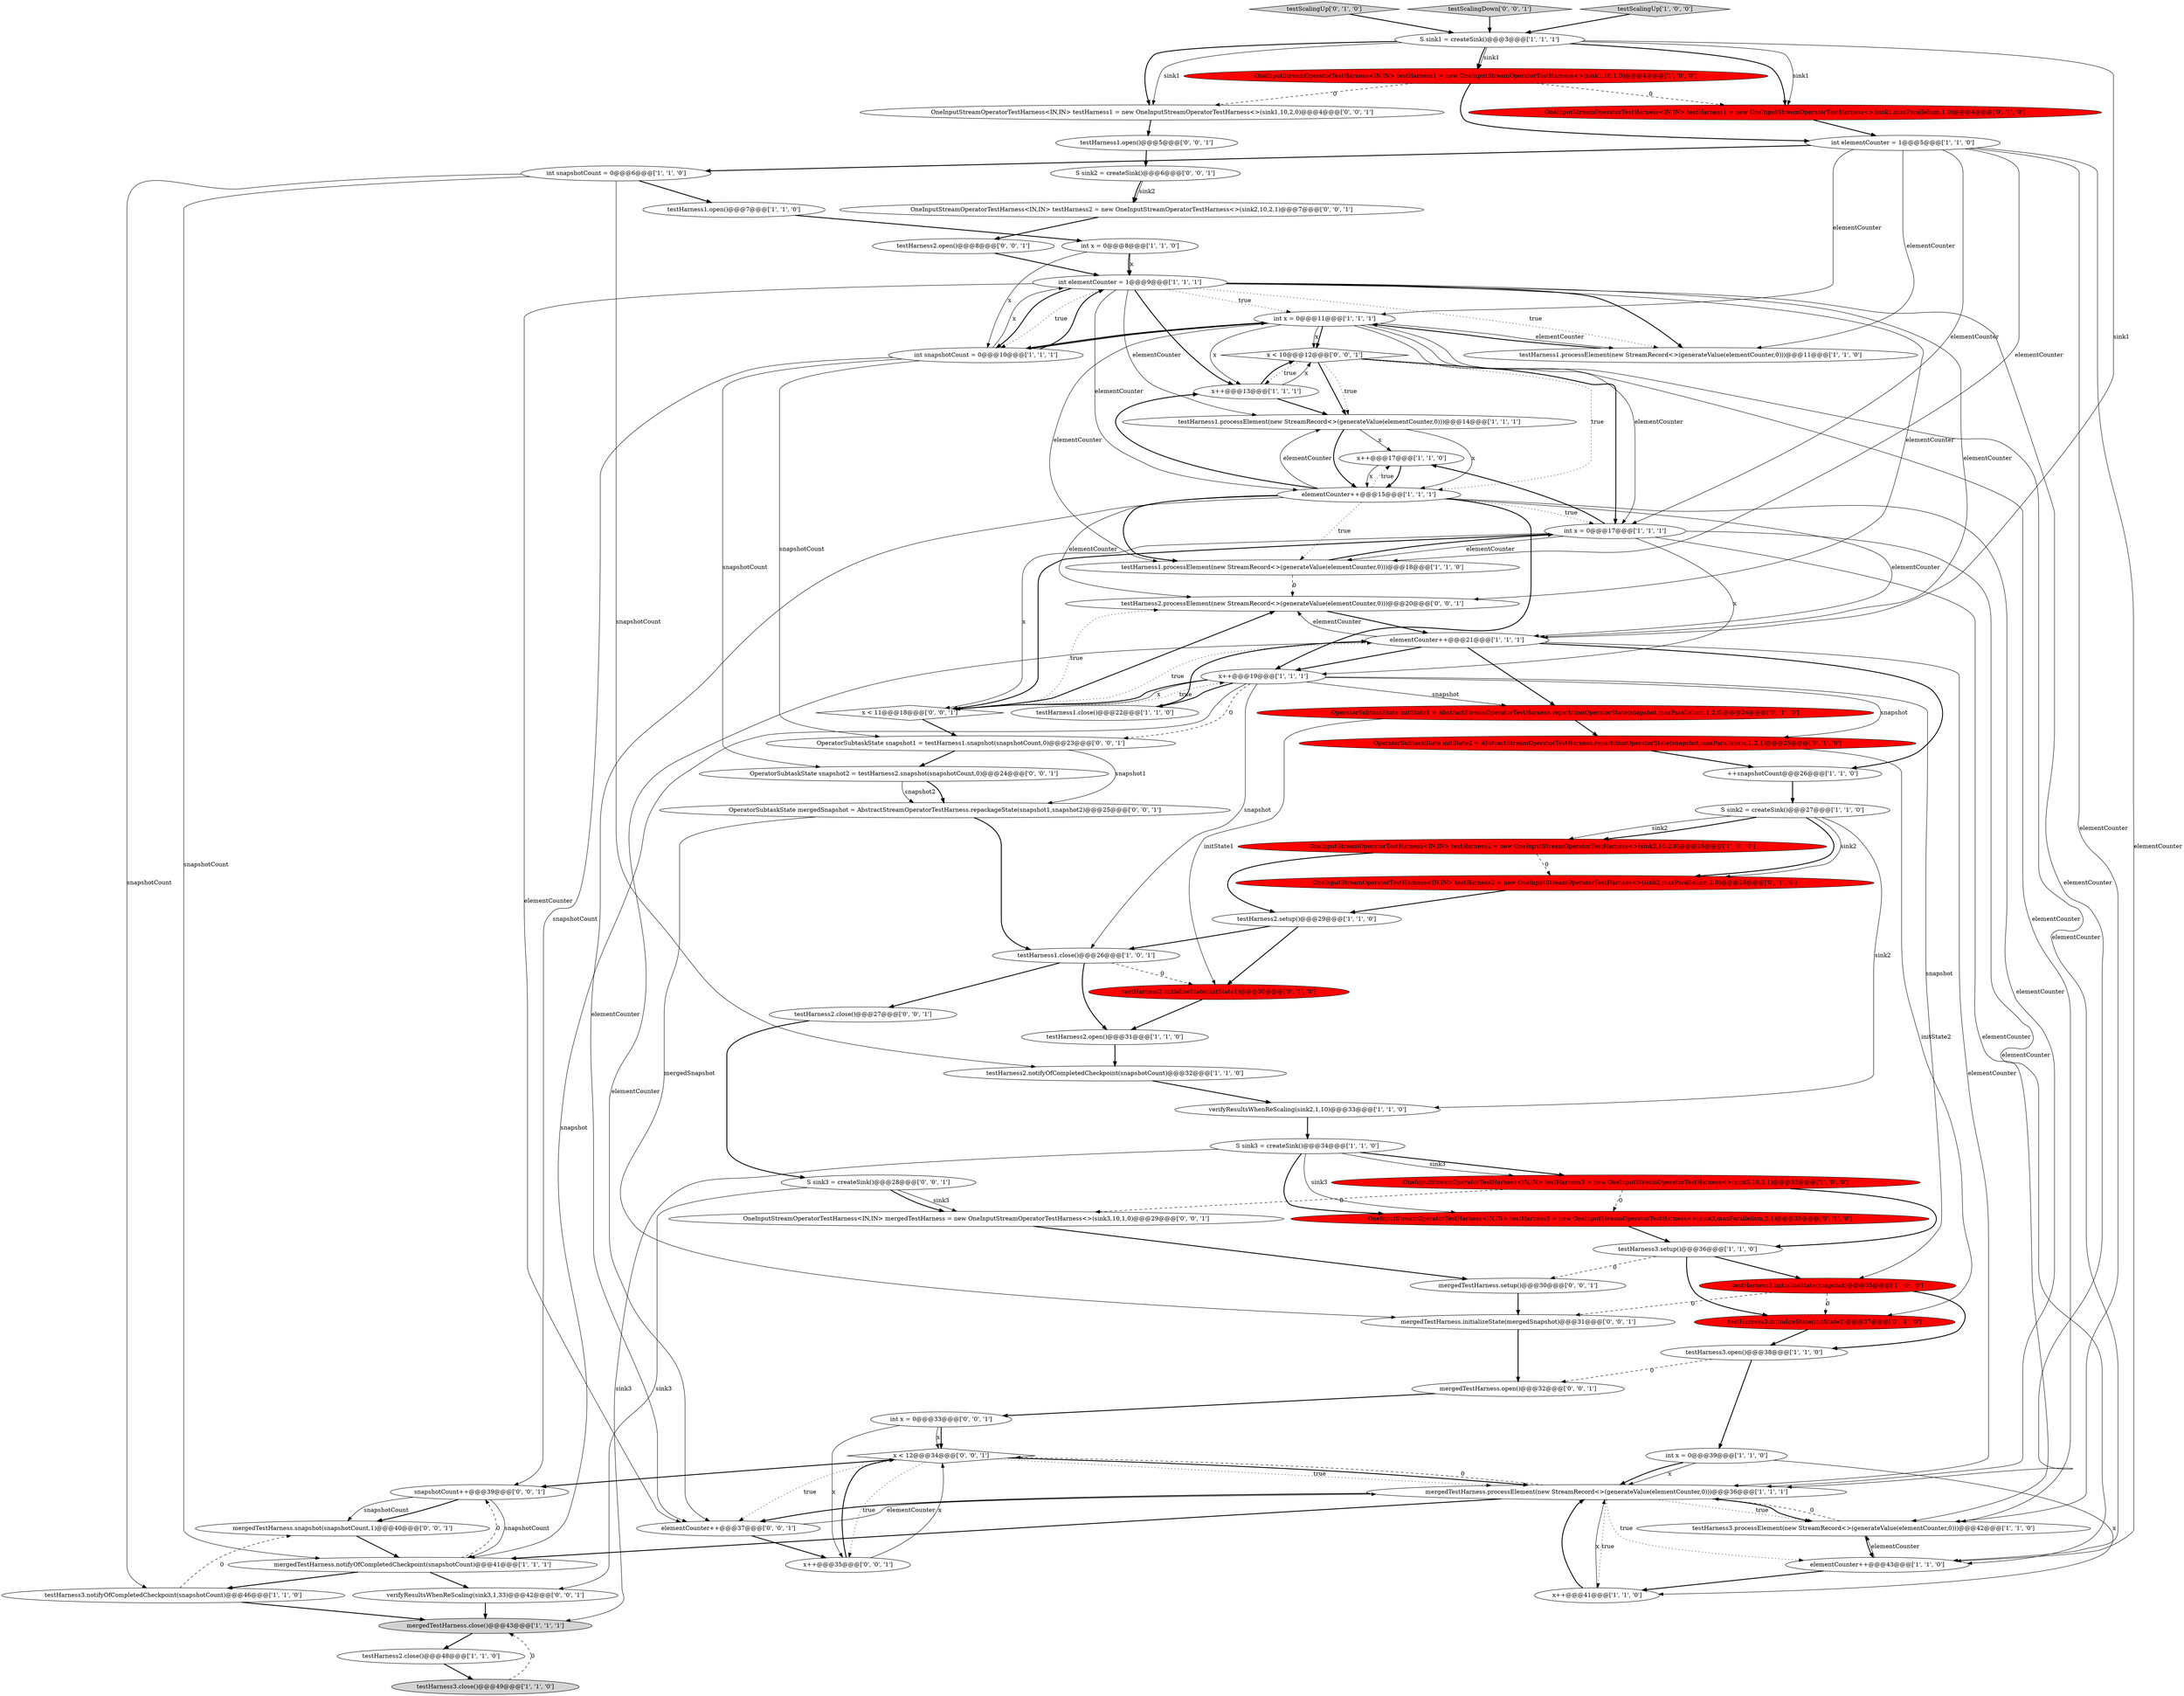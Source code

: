 digraph {
52 [style = filled, label = "snapshotCount++@@@39@@@['0', '0', '1']", fillcolor = white, shape = ellipse image = "AAA0AAABBB3BBB"];
68 [style = filled, label = "int x = 0@@@33@@@['0', '0', '1']", fillcolor = white, shape = ellipse image = "AAA0AAABBB3BBB"];
11 [style = filled, label = "testHarness3.open()@@@38@@@['1', '1', '0']", fillcolor = white, shape = ellipse image = "AAA0AAABBB1BBB"];
49 [style = filled, label = "OneInputStreamOperatorTestHarness<IN,IN> testHarness3 = new OneInputStreamOperatorTestHarness<>(sink3,maxParallelism,2,1)@@@35@@@['0', '1', '0']", fillcolor = red, shape = ellipse image = "AAA1AAABBB2BBB"];
66 [style = filled, label = "x < 10@@@12@@@['0', '0', '1']", fillcolor = white, shape = diamond image = "AAA0AAABBB3BBB"];
27 [style = filled, label = "S sink3 = createSink()@@@34@@@['1', '1', '0']", fillcolor = white, shape = ellipse image = "AAA0AAABBB1BBB"];
29 [style = filled, label = "OneInputStreamOperatorTestHarness<IN,IN> testHarness2 = new OneInputStreamOperatorTestHarness<>(sink2,10,2,0)@@@26@@@['1', '0', '0']", fillcolor = red, shape = ellipse image = "AAA1AAABBB1BBB"];
28 [style = filled, label = "S sink1 = createSink()@@@3@@@['1', '1', '1']", fillcolor = white, shape = ellipse image = "AAA0AAABBB1BBB"];
37 [style = filled, label = "mergedTestHarness.close()@@@43@@@['1', '1', '1']", fillcolor = lightgray, shape = ellipse image = "AAA0AAABBB1BBB"];
53 [style = filled, label = "mergedTestHarness.snapshot(snapshotCount,1)@@@40@@@['0', '0', '1']", fillcolor = white, shape = ellipse image = "AAA0AAABBB3BBB"];
25 [style = filled, label = "int x = 0@@@8@@@['1', '1', '0']", fillcolor = white, shape = ellipse image = "AAA0AAABBB1BBB"];
61 [style = filled, label = "testHarness1.open()@@@5@@@['0', '0', '1']", fillcolor = white, shape = ellipse image = "AAA0AAABBB3BBB"];
42 [style = filled, label = "testHarness3.notifyOfCompletedCheckpoint(snapshotCount)@@@46@@@['1', '1', '0']", fillcolor = white, shape = ellipse image = "AAA0AAABBB1BBB"];
46 [style = filled, label = "OperatorSubtaskState initState2 = AbstractStreamOperatorTestHarness.repartitionOperatorState(snapshot,maxParallelism,1,2,1)@@@25@@@['0', '1', '0']", fillcolor = red, shape = ellipse image = "AAA1AAABBB2BBB"];
71 [style = filled, label = "testHarness2.open()@@@8@@@['0', '0', '1']", fillcolor = white, shape = ellipse image = "AAA0AAABBB3BBB"];
57 [style = filled, label = "OneInputStreamOperatorTestHarness<IN,IN> mergedTestHarness = new OneInputStreamOperatorTestHarness<>(sink3,10,1,0)@@@29@@@['0', '0', '1']", fillcolor = white, shape = ellipse image = "AAA0AAABBB3BBB"];
3 [style = filled, label = "verifyResultsWhenReScaling(sink2,1,10)@@@33@@@['1', '1', '0']", fillcolor = white, shape = ellipse image = "AAA0AAABBB1BBB"];
22 [style = filled, label = "int elementCounter = 1@@@9@@@['1', '1', '1']", fillcolor = white, shape = ellipse image = "AAA0AAABBB1BBB"];
34 [style = filled, label = "x++@@@17@@@['1', '1', '0']", fillcolor = white, shape = ellipse image = "AAA0AAABBB1BBB"];
35 [style = filled, label = "testHarness1.processElement(new StreamRecord<>(generateValue(elementCounter,0)))@@@18@@@['1', '1', '0']", fillcolor = white, shape = ellipse image = "AAA0AAABBB1BBB"];
1 [style = filled, label = "int x = 0@@@11@@@['1', '1', '1']", fillcolor = white, shape = ellipse image = "AAA0AAABBB1BBB"];
21 [style = filled, label = "int elementCounter = 1@@@5@@@['1', '1', '0']", fillcolor = white, shape = ellipse image = "AAA0AAABBB1BBB"];
30 [style = filled, label = "testHarness2.setup()@@@29@@@['1', '1', '0']", fillcolor = white, shape = ellipse image = "AAA0AAABBB1BBB"];
13 [style = filled, label = "testHarness3.setup()@@@36@@@['1', '1', '0']", fillcolor = white, shape = ellipse image = "AAA0AAABBB1BBB"];
74 [style = filled, label = "x < 12@@@34@@@['0', '0', '1']", fillcolor = white, shape = diamond image = "AAA0AAABBB3BBB"];
73 [style = filled, label = "OperatorSubtaskState snapshot2 = testHarness2.snapshot(snapshotCount,0)@@@24@@@['0', '0', '1']", fillcolor = white, shape = ellipse image = "AAA0AAABBB3BBB"];
4 [style = filled, label = "x++@@@19@@@['1', '1', '1']", fillcolor = white, shape = ellipse image = "AAA0AAABBB1BBB"];
16 [style = filled, label = "testHarness2.notifyOfCompletedCheckpoint(snapshotCount)@@@32@@@['1', '1', '0']", fillcolor = white, shape = ellipse image = "AAA0AAABBB1BBB"];
8 [style = filled, label = "++snapshotCount@@@26@@@['1', '1', '0']", fillcolor = white, shape = ellipse image = "AAA0AAABBB1BBB"];
60 [style = filled, label = "mergedTestHarness.open()@@@32@@@['0', '0', '1']", fillcolor = white, shape = ellipse image = "AAA0AAABBB3BBB"];
20 [style = filled, label = "mergedTestHarness.processElement(new StreamRecord<>(generateValue(elementCounter,0)))@@@36@@@['1', '1', '1']", fillcolor = white, shape = ellipse image = "AAA0AAABBB1BBB"];
38 [style = filled, label = "testHarness2.close()@@@48@@@['1', '1', '0']", fillcolor = white, shape = ellipse image = "AAA0AAABBB1BBB"];
64 [style = filled, label = "OneInputStreamOperatorTestHarness<IN,IN> testHarness1 = new OneInputStreamOperatorTestHarness<>(sink1,10,2,0)@@@4@@@['0', '0', '1']", fillcolor = white, shape = ellipse image = "AAA0AAABBB3BBB"];
48 [style = filled, label = "OneInputStreamOperatorTestHarness<IN,IN> testHarness1 = new OneInputStreamOperatorTestHarness<>(sink1,maxParallelism,1,0)@@@4@@@['0', '1', '0']", fillcolor = red, shape = ellipse image = "AAA1AAABBB2BBB"];
14 [style = filled, label = "elementCounter++@@@21@@@['1', '1', '1']", fillcolor = white, shape = ellipse image = "AAA0AAABBB1BBB"];
26 [style = filled, label = "int snapshotCount = 0@@@10@@@['1', '1', '1']", fillcolor = white, shape = ellipse image = "AAA0AAABBB1BBB"];
72 [style = filled, label = "OneInputStreamOperatorTestHarness<IN,IN> testHarness2 = new OneInputStreamOperatorTestHarness<>(sink2,10,2,1)@@@7@@@['0', '0', '1']", fillcolor = white, shape = ellipse image = "AAA0AAABBB3BBB"];
23 [style = filled, label = "x++@@@13@@@['1', '1', '1']", fillcolor = white, shape = ellipse image = "AAA0AAABBB1BBB"];
17 [style = filled, label = "testHarness1.processElement(new StreamRecord<>(generateValue(elementCounter,0)))@@@11@@@['1', '1', '0']", fillcolor = white, shape = ellipse image = "AAA0AAABBB1BBB"];
6 [style = filled, label = "testHarness3.processElement(new StreamRecord<>(generateValue(elementCounter,0)))@@@42@@@['1', '1', '0']", fillcolor = white, shape = ellipse image = "AAA0AAABBB1BBB"];
70 [style = filled, label = "mergedTestHarness.initializeState(mergedSnapshot)@@@31@@@['0', '0', '1']", fillcolor = white, shape = ellipse image = "AAA0AAABBB3BBB"];
0 [style = filled, label = "OneInputStreamOperatorTestHarness<IN,IN> testHarness1 = new OneInputStreamOperatorTestHarness<>(sink1,10,1,0)@@@4@@@['1', '0', '0']", fillcolor = red, shape = ellipse image = "AAA1AAABBB1BBB"];
39 [style = filled, label = "testHarness1.open()@@@7@@@['1', '1', '0']", fillcolor = white, shape = ellipse image = "AAA0AAABBB1BBB"];
41 [style = filled, label = "S sink2 = createSink()@@@27@@@['1', '1', '0']", fillcolor = white, shape = ellipse image = "AAA0AAABBB1BBB"];
55 [style = filled, label = "elementCounter++@@@37@@@['0', '0', '1']", fillcolor = white, shape = ellipse image = "AAA0AAABBB3BBB"];
15 [style = filled, label = "testHarness2.open()@@@31@@@['1', '1', '0']", fillcolor = white, shape = ellipse image = "AAA0AAABBB1BBB"];
2 [style = filled, label = "testHarness1.close()@@@26@@@['1', '0', '1']", fillcolor = white, shape = ellipse image = "AAA0AAABBB1BBB"];
19 [style = filled, label = "int x = 0@@@39@@@['1', '1', '0']", fillcolor = white, shape = ellipse image = "AAA0AAABBB1BBB"];
63 [style = filled, label = "x < 11@@@18@@@['0', '0', '1']", fillcolor = white, shape = diamond image = "AAA0AAABBB3BBB"];
59 [style = filled, label = "OperatorSubtaskState mergedSnapshot = AbstractStreamOperatorTestHarness.repackageState(snapshot1,snapshot2)@@@25@@@['0', '0', '1']", fillcolor = white, shape = ellipse image = "AAA0AAABBB3BBB"];
62 [style = filled, label = "S sink3 = createSink()@@@28@@@['0', '0', '1']", fillcolor = white, shape = ellipse image = "AAA0AAABBB3BBB"];
58 [style = filled, label = "verifyResultsWhenReScaling(sink3,1,33)@@@42@@@['0', '0', '1']", fillcolor = white, shape = ellipse image = "AAA0AAABBB3BBB"];
32 [style = filled, label = "elementCounter++@@@15@@@['1', '1', '1']", fillcolor = white, shape = ellipse image = "AAA0AAABBB1BBB"];
45 [style = filled, label = "OneInputStreamOperatorTestHarness<IN,IN> testHarness2 = new OneInputStreamOperatorTestHarness<>(sink2,maxParallelism,2,0)@@@28@@@['0', '1', '0']", fillcolor = red, shape = ellipse image = "AAA1AAABBB2BBB"];
31 [style = filled, label = "testHarness1.processElement(new StreamRecord<>(generateValue(elementCounter,0)))@@@14@@@['1', '1', '1']", fillcolor = white, shape = ellipse image = "AAA0AAABBB1BBB"];
69 [style = filled, label = "x++@@@35@@@['0', '0', '1']", fillcolor = white, shape = ellipse image = "AAA0AAABBB3BBB"];
24 [style = filled, label = "x++@@@41@@@['1', '1', '0']", fillcolor = white, shape = ellipse image = "AAA0AAABBB1BBB"];
50 [style = filled, label = "testScalingUp['0', '1', '0']", fillcolor = lightgray, shape = diamond image = "AAA0AAABBB2BBB"];
33 [style = filled, label = "OneInputStreamOperatorTestHarness<IN,IN> testHarness3 = new OneInputStreamOperatorTestHarness<>(sink3,10,2,1)@@@33@@@['1', '0', '0']", fillcolor = red, shape = ellipse image = "AAA1AAABBB1BBB"];
65 [style = filled, label = "testHarness2.processElement(new StreamRecord<>(generateValue(elementCounter,0)))@@@20@@@['0', '0', '1']", fillcolor = white, shape = ellipse image = "AAA0AAABBB3BBB"];
7 [style = filled, label = "int snapshotCount = 0@@@6@@@['1', '1', '0']", fillcolor = white, shape = ellipse image = "AAA0AAABBB1BBB"];
67 [style = filled, label = "testScalingDown['0', '0', '1']", fillcolor = lightgray, shape = diamond image = "AAA0AAABBB3BBB"];
56 [style = filled, label = "OperatorSubtaskState snapshot1 = testHarness1.snapshot(snapshotCount,0)@@@23@@@['0', '0', '1']", fillcolor = white, shape = ellipse image = "AAA0AAABBB3BBB"];
75 [style = filled, label = "mergedTestHarness.setup()@@@30@@@['0', '0', '1']", fillcolor = white, shape = ellipse image = "AAA0AAABBB3BBB"];
18 [style = filled, label = "elementCounter++@@@43@@@['1', '1', '0']", fillcolor = white, shape = ellipse image = "AAA0AAABBB1BBB"];
5 [style = filled, label = "testHarness3.close()@@@49@@@['1', '1', '0']", fillcolor = lightgray, shape = ellipse image = "AAA0AAABBB1BBB"];
36 [style = filled, label = "testHarness1.close()@@@22@@@['1', '1', '0']", fillcolor = white, shape = ellipse image = "AAA0AAABBB1BBB"];
51 [style = filled, label = "testHarness2.close()@@@27@@@['0', '0', '1']", fillcolor = white, shape = ellipse image = "AAA0AAABBB3BBB"];
43 [style = filled, label = "OperatorSubtaskState initState1 = AbstractStreamOperatorTestHarness.repartitionOperatorState(snapshot,maxParallelism,1,2,0)@@@24@@@['0', '1', '0']", fillcolor = red, shape = ellipse image = "AAA1AAABBB2BBB"];
44 [style = filled, label = "testHarness3.initializeState(initState2)@@@37@@@['0', '1', '0']", fillcolor = red, shape = ellipse image = "AAA1AAABBB2BBB"];
47 [style = filled, label = "testHarness2.initializeState(initState1)@@@30@@@['0', '1', '0']", fillcolor = red, shape = ellipse image = "AAA1AAABBB2BBB"];
54 [style = filled, label = "S sink2 = createSink()@@@6@@@['0', '0', '1']", fillcolor = white, shape = ellipse image = "AAA0AAABBB3BBB"];
40 [style = filled, label = "testHarness3.initializeState(snapshot)@@@35@@@['1', '0', '0']", fillcolor = red, shape = ellipse image = "AAA1AAABBB1BBB"];
10 [style = filled, label = "int x = 0@@@17@@@['1', '1', '1']", fillcolor = white, shape = ellipse image = "AAA0AAABBB1BBB"];
12 [style = filled, label = "testScalingUp['1', '0', '0']", fillcolor = lightgray, shape = diamond image = "AAA0AAABBB1BBB"];
9 [style = filled, label = "mergedTestHarness.notifyOfCompletedCheckpoint(snapshotCount)@@@41@@@['1', '1', '1']", fillcolor = white, shape = ellipse image = "AAA0AAABBB1BBB"];
32->35 [style = bold, label=""];
4->56 [style = dashed, label="0"];
74->20 [style = dotted, label="true"];
67->28 [style = bold, label=""];
32->23 [style = bold, label=""];
32->65 [style = solid, label="elementCounter"];
10->6 [style = solid, label="elementCounter"];
25->22 [style = bold, label=""];
62->58 [style = solid, label="sink3"];
29->30 [style = bold, label=""];
20->9 [style = bold, label=""];
10->63 [style = solid, label="x"];
4->63 [style = bold, label=""];
2->51 [style = bold, label=""];
9->52 [style = dashed, label="0"];
63->56 [style = bold, label=""];
2->47 [style = dashed, label="0"];
33->49 [style = dashed, label="0"];
45->30 [style = bold, label=""];
65->14 [style = bold, label=""];
27->49 [style = bold, label=""];
63->65 [style = dotted, label="true"];
26->22 [style = bold, label=""];
3->27 [style = bold, label=""];
52->9 [style = solid, label="snapshotCount"];
1->6 [style = solid, label="elementCounter"];
10->18 [style = solid, label="elementCounter"];
9->58 [style = bold, label=""];
28->0 [style = bold, label=""];
40->11 [style = bold, label=""];
21->10 [style = solid, label="elementCounter"];
26->56 [style = solid, label="snapshotCount"];
4->9 [style = solid, label="snapshot"];
25->26 [style = solid, label="x"];
26->52 [style = solid, label="snapshotCount"];
23->66 [style = solid, label="x"];
37->38 [style = bold, label=""];
49->13 [style = bold, label=""];
26->22 [style = solid, label="x"];
35->65 [style = dashed, label="0"];
41->29 [style = solid, label="sink2"];
7->16 [style = solid, label="snapshotCount"];
2->15 [style = bold, label=""];
68->74 [style = bold, label=""];
48->21 [style = bold, label=""];
66->31 [style = bold, label=""];
20->18 [style = dotted, label="true"];
66->10 [style = bold, label=""];
60->68 [style = bold, label=""];
34->32 [style = bold, label=""];
41->45 [style = bold, label=""];
1->10 [style = solid, label="elementCounter"];
32->4 [style = bold, label=""];
22->14 [style = solid, label="elementCounter"];
35->10 [style = bold, label=""];
4->36 [style = bold, label=""];
27->33 [style = bold, label=""];
40->44 [style = dashed, label="0"];
1->35 [style = solid, label="elementCounter"];
16->3 [style = bold, label=""];
10->35 [style = solid, label="elementCounter"];
46->44 [style = solid, label="initState2"];
68->69 [style = solid, label="x"];
12->28 [style = bold, label=""];
32->35 [style = dotted, label="true"];
20->24 [style = dotted, label="true"];
54->72 [style = solid, label="sink2"];
6->20 [style = dashed, label="0"];
19->20 [style = bold, label=""];
69->74 [style = solid, label="x"];
26->1 [style = bold, label=""];
4->40 [style = solid, label="snapshot"];
1->23 [style = solid, label="x"];
0->21 [style = bold, label=""];
21->17 [style = solid, label="elementCounter"];
13->40 [style = bold, label=""];
40->70 [style = dashed, label="0"];
36->14 [style = bold, label=""];
22->23 [style = bold, label=""];
31->32 [style = solid, label="x"];
33->13 [style = bold, label=""];
14->43 [style = bold, label=""];
7->9 [style = solid, label="snapshotCount"];
43->46 [style = bold, label=""];
50->28 [style = bold, label=""];
29->45 [style = dashed, label="0"];
0->64 [style = dashed, label="0"];
28->14 [style = solid, label="sink1"];
62->57 [style = solid, label="sink3"];
24->20 [style = bold, label=""];
73->59 [style = bold, label=""];
73->59 [style = solid, label="snapshot2"];
21->18 [style = solid, label="elementCounter"];
10->34 [style = bold, label=""];
72->71 [style = bold, label=""];
22->17 [style = bold, label=""];
21->7 [style = bold, label=""];
63->14 [style = dotted, label="true"];
4->46 [style = solid, label="snapshot"];
14->8 [style = bold, label=""];
30->47 [style = bold, label=""];
39->25 [style = bold, label=""];
19->20 [style = solid, label="x"];
22->32 [style = solid, label="elementCounter"];
19->24 [style = solid, label="x"];
1->66 [style = solid, label="x"];
20->6 [style = dotted, label="true"];
5->37 [style = dashed, label="0"];
14->4 [style = bold, label=""];
4->43 [style = solid, label="snapshot"];
55->20 [style = solid, label="elementCounter"];
23->31 [style = bold, label=""];
38->5 [style = bold, label=""];
22->26 [style = bold, label=""];
69->74 [style = bold, label=""];
31->34 [style = solid, label="x"];
34->32 [style = solid, label="x"];
14->65 [style = solid, label="elementCounter"];
18->24 [style = bold, label=""];
42->37 [style = bold, label=""];
33->57 [style = dashed, label="0"];
63->65 [style = bold, label=""];
27->37 [style = solid, label="sink3"];
17->1 [style = bold, label=""];
8->41 [style = bold, label=""];
9->42 [style = bold, label=""];
51->62 [style = bold, label=""];
32->34 [style = dotted, label="true"];
55->69 [style = bold, label=""];
6->18 [style = bold, label=""];
31->32 [style = bold, label=""];
1->17 [style = solid, label="elementCounter"];
21->35 [style = solid, label="elementCounter"];
58->37 [style = bold, label=""];
11->60 [style = dashed, label="0"];
22->55 [style = solid, label="elementCounter"];
41->45 [style = solid, label="sink2"];
23->66 [style = bold, label=""];
32->31 [style = solid, label="elementCounter"];
22->31 [style = solid, label="elementCounter"];
22->1 [style = dotted, label="true"];
22->65 [style = solid, label="elementCounter"];
28->64 [style = bold, label=""];
22->26 [style = dotted, label="true"];
7->39 [style = bold, label=""];
46->8 [style = bold, label=""];
64->61 [style = bold, label=""];
21->6 [style = solid, label="elementCounter"];
61->54 [style = bold, label=""];
32->10 [style = dotted, label="true"];
53->9 [style = bold, label=""];
42->53 [style = dashed, label="0"];
27->49 [style = solid, label="sink3"];
28->64 [style = solid, label="sink1"];
32->14 [style = solid, label="elementCounter"];
32->55 [style = solid, label="elementCounter"];
1->66 [style = bold, label=""];
75->70 [style = bold, label=""];
66->23 [style = dotted, label="true"];
56->73 [style = bold, label=""];
71->22 [style = bold, label=""];
66->31 [style = dotted, label="true"];
47->15 [style = bold, label=""];
27->33 [style = solid, label="sink3"];
52->53 [style = bold, label=""];
1->18 [style = solid, label="elementCounter"];
74->52 [style = bold, label=""];
18->6 [style = solid, label="elementCounter"];
28->0 [style = solid, label="sink1"];
41->29 [style = bold, label=""];
13->44 [style = bold, label=""];
10->4 [style = solid, label="x"];
66->32 [style = dotted, label="true"];
10->63 [style = bold, label=""];
4->2 [style = solid, label="snapshot"];
59->70 [style = solid, label="mergedSnapshot"];
74->20 [style = bold, label=""];
43->47 [style = solid, label="initState1"];
20->6 [style = bold, label=""];
13->75 [style = dashed, label="0"];
74->55 [style = dotted, label="true"];
11->19 [style = bold, label=""];
1->26 [style = bold, label=""];
15->16 [style = bold, label=""];
62->57 [style = bold, label=""];
24->20 [style = solid, label="x"];
57->75 [style = bold, label=""];
20->74 [style = dashed, label="0"];
20->55 [style = bold, label=""];
56->59 [style = solid, label="snapshot1"];
41->3 [style = solid, label="sink2"];
28->48 [style = solid, label="sink1"];
4->63 [style = solid, label="x"];
0->48 [style = dashed, label="0"];
25->22 [style = solid, label="x"];
14->55 [style = solid, label="elementCounter"];
70->60 [style = bold, label=""];
21->1 [style = solid, label="elementCounter"];
26->73 [style = solid, label="snapshotCount"];
7->42 [style = solid, label="snapshotCount"];
59->2 [style = bold, label=""];
28->48 [style = bold, label=""];
44->11 [style = bold, label=""];
54->72 [style = bold, label=""];
22->17 [style = dotted, label="true"];
52->53 [style = solid, label="snapshotCount"];
63->4 [style = dotted, label="true"];
30->2 [style = bold, label=""];
14->20 [style = solid, label="elementCounter"];
68->74 [style = solid, label="x"];
74->69 [style = dotted, label="true"];
32->20 [style = solid, label="elementCounter"];
22->20 [style = solid, label="elementCounter"];
}
